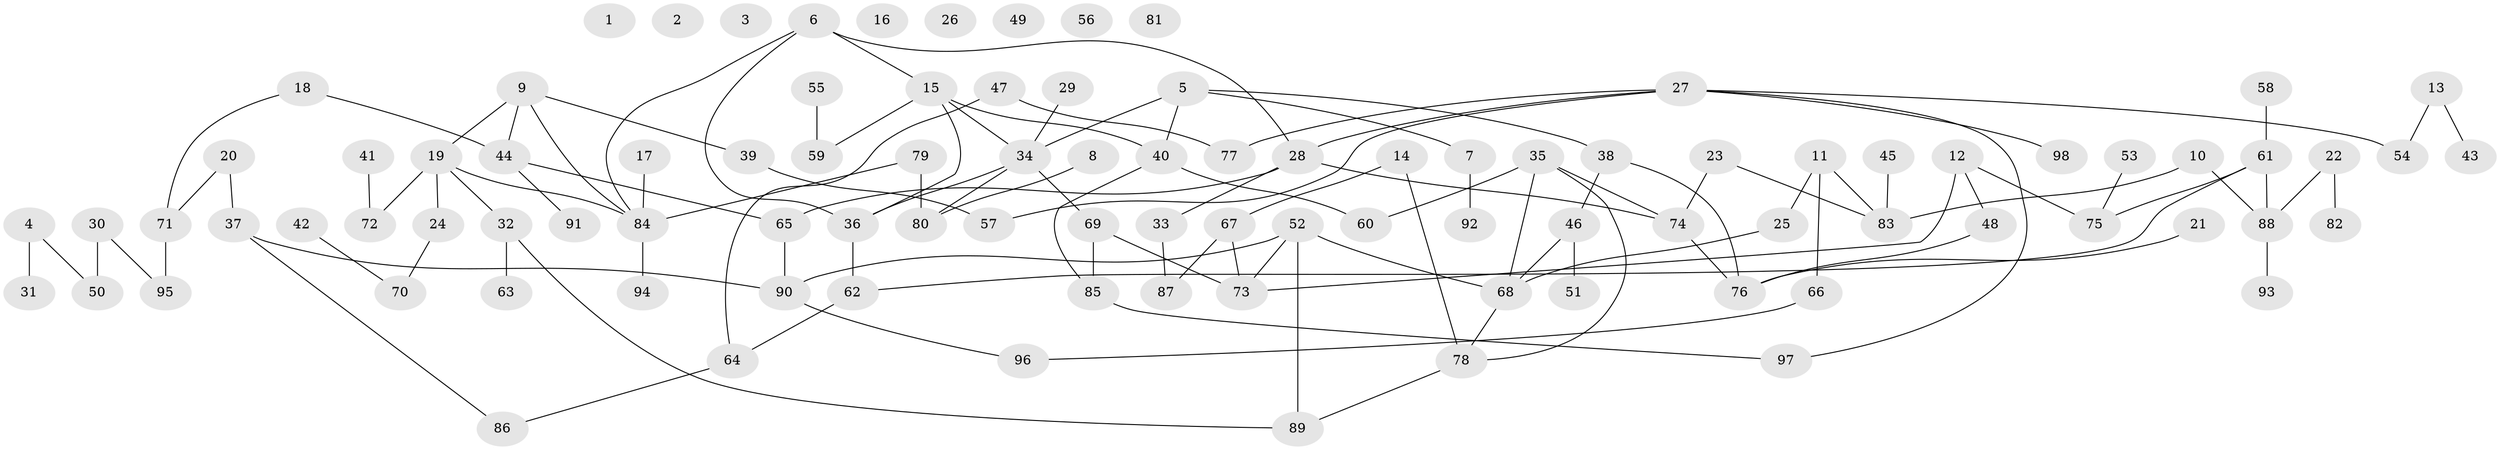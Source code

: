 // Generated by graph-tools (version 1.1) at 2025/00/03/09/25 03:00:45]
// undirected, 98 vertices, 116 edges
graph export_dot {
graph [start="1"]
  node [color=gray90,style=filled];
  1;
  2;
  3;
  4;
  5;
  6;
  7;
  8;
  9;
  10;
  11;
  12;
  13;
  14;
  15;
  16;
  17;
  18;
  19;
  20;
  21;
  22;
  23;
  24;
  25;
  26;
  27;
  28;
  29;
  30;
  31;
  32;
  33;
  34;
  35;
  36;
  37;
  38;
  39;
  40;
  41;
  42;
  43;
  44;
  45;
  46;
  47;
  48;
  49;
  50;
  51;
  52;
  53;
  54;
  55;
  56;
  57;
  58;
  59;
  60;
  61;
  62;
  63;
  64;
  65;
  66;
  67;
  68;
  69;
  70;
  71;
  72;
  73;
  74;
  75;
  76;
  77;
  78;
  79;
  80;
  81;
  82;
  83;
  84;
  85;
  86;
  87;
  88;
  89;
  90;
  91;
  92;
  93;
  94;
  95;
  96;
  97;
  98;
  4 -- 31;
  4 -- 50;
  5 -- 7;
  5 -- 34;
  5 -- 38;
  5 -- 40;
  6 -- 15;
  6 -- 28;
  6 -- 36;
  6 -- 84;
  7 -- 92;
  8 -- 80;
  9 -- 19;
  9 -- 39;
  9 -- 44;
  9 -- 84;
  10 -- 83;
  10 -- 88;
  11 -- 25;
  11 -- 66;
  11 -- 83;
  12 -- 48;
  12 -- 73;
  12 -- 75;
  13 -- 43;
  13 -- 54;
  14 -- 67;
  14 -- 78;
  15 -- 34;
  15 -- 36;
  15 -- 40;
  15 -- 59;
  17 -- 84;
  18 -- 44;
  18 -- 71;
  19 -- 24;
  19 -- 32;
  19 -- 72;
  19 -- 84;
  20 -- 37;
  20 -- 71;
  21 -- 76;
  22 -- 82;
  22 -- 88;
  23 -- 74;
  23 -- 83;
  24 -- 70;
  25 -- 68;
  27 -- 28;
  27 -- 54;
  27 -- 57;
  27 -- 77;
  27 -- 97;
  27 -- 98;
  28 -- 33;
  28 -- 65;
  28 -- 74;
  29 -- 34;
  30 -- 50;
  30 -- 95;
  32 -- 63;
  32 -- 89;
  33 -- 87;
  34 -- 36;
  34 -- 69;
  34 -- 80;
  35 -- 60;
  35 -- 68;
  35 -- 74;
  35 -- 78;
  36 -- 62;
  37 -- 86;
  37 -- 90;
  38 -- 46;
  38 -- 76;
  39 -- 57;
  40 -- 60;
  40 -- 85;
  41 -- 72;
  42 -- 70;
  44 -- 65;
  44 -- 91;
  45 -- 83;
  46 -- 51;
  46 -- 68;
  47 -- 64;
  47 -- 77;
  48 -- 76;
  52 -- 68;
  52 -- 73;
  52 -- 89;
  52 -- 90;
  53 -- 75;
  55 -- 59;
  58 -- 61;
  61 -- 62;
  61 -- 75;
  61 -- 88;
  62 -- 64;
  64 -- 86;
  65 -- 90;
  66 -- 96;
  67 -- 73;
  67 -- 87;
  68 -- 78;
  69 -- 73;
  69 -- 85;
  71 -- 95;
  74 -- 76;
  78 -- 89;
  79 -- 80;
  79 -- 84;
  84 -- 94;
  85 -- 97;
  88 -- 93;
  90 -- 96;
}

